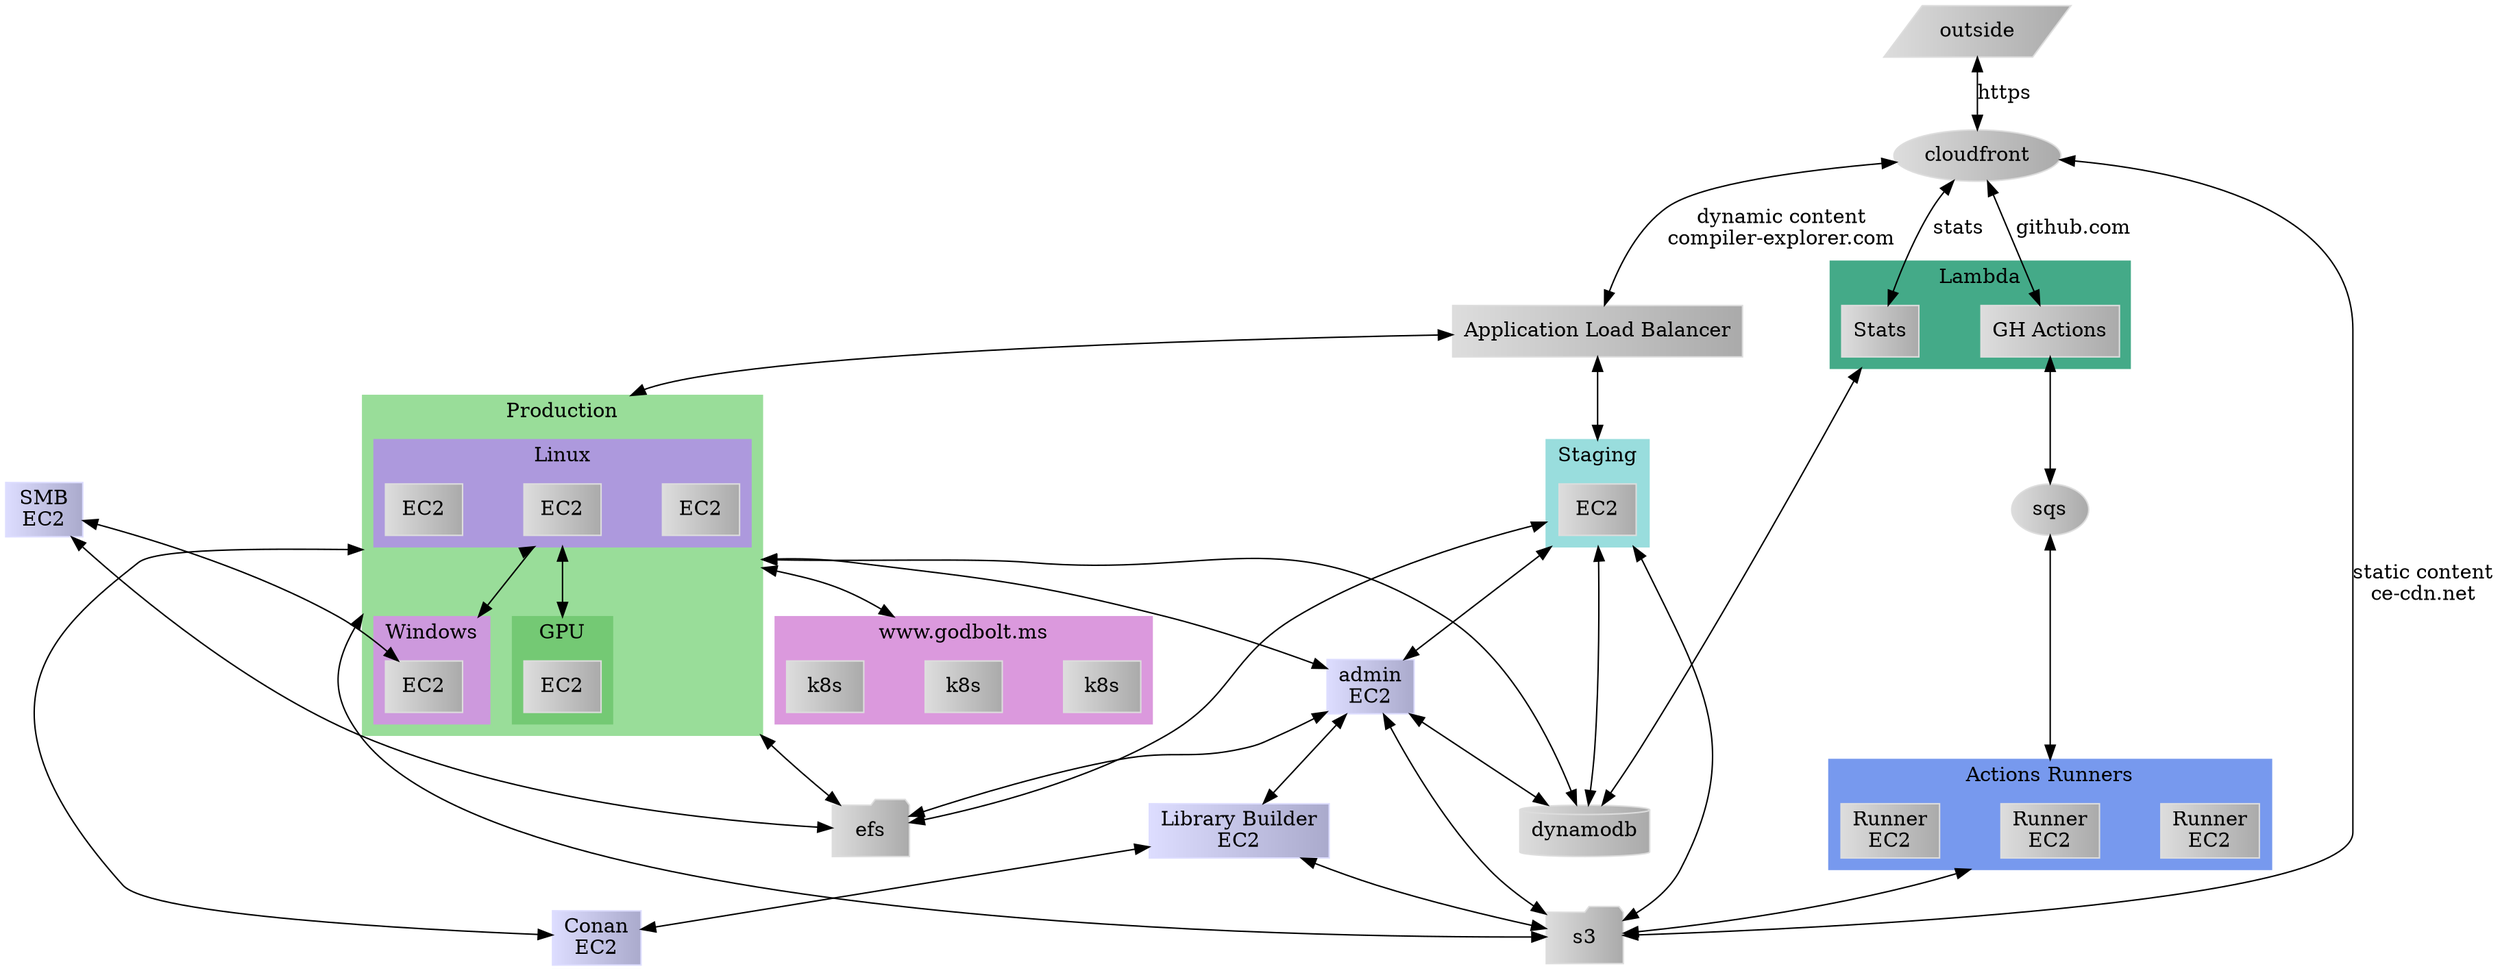 digraph compiler_explorer {
    bgcolor = white;
    compound = true;
    nodesep = 0.6;
    node [color = "#dddddd:#aaaaaa"; style = filled;];
    edge [dir = both;];
    outside [shape = parallelogram;rank = "source";];
    
    cloudfront [shape = oval;];
    sqs [shape = oval;];
    
    alb [shape = box;label = "Application Load Balancer";];
    
    subgraph cluster_ce_nodes_ms {
        label = "www.godbolt.ms";
        style = filled;
        color = "#db99dd";
        ms_node_2 [shape = box;label = "k8s";];
        ms_node_1 [shape = box;label = "k8s";];
        ms_node_3 [shape = box;label = "k8s";];
    }
    
    subgraph cluster_ce_nodes {
        label = "Production";
        style = filled;
        color = "#99dd99";
        
        subgraph cluster_ce_nodes_linux {
            label = "Linux";
            style = filled;
            color = "#ad99dd";
            ce_node_2 [shape = box;label = "EC2";];
            ce_node_1 [shape = box;label = "EC2";];
            ce_node_3 [shape = box;label = "EC2";];
        }
        subgraph cluster_ce_nodes_win {
            label = "Windows";
            style = filled;
            color = "#cd99dd";
            
            ce_node_1_win [shape = box;label = "EC2";];
        }
        subgraph cluster_ce_nodes_gpu {
            label = "GPU";
            style = filled;
            color = "#74c974";
            
            ce_node_1_gpu [shape = box;label = "EC2";];
        }
    }
    subgraph cluster_staging_nodes {
        label = "Staging";
        style = filled;
        color = "#99dddd";
        staging_node_1 [shape = box;label = "EC2";];
    }
    subgraph cluster_lambda {
        label = "Lambda";
        style = filled;
        color = "#44aa88";
        gh_actions [shape = box;label = "GH Actions";];
        lambda_stats [shape = box;label = "Stats";];
    }
    subgraph cluster_gh_actions {
        label = "Actions Runners";
        style = filled;
        color = "#7799ee";
        action_runner_2 [shape = box;label = "Runner\nEC2";];
        action_runner_1 [shape = box;label = "Runner\nEC2";];
        action_runner_3 [shape = box;label = "Runner\nEC2";];
    }
    
    admin [shape = box;rank = "sink";label = "admin\nEC2";color = "#ddddff:#aaaacc";];
    
    efs [shape = folder;];
    s3 [shape = folder;];
    dynamodb [shape = cylinder;];
    
    gh_actions -> sqs;
    sqs -> action_runner_1 [lhead = cluster_gh_actions;];
    
    outside -> cloudfront [label = "https";];
    cloudfront -> alb [label = "dynamic content\ncompiler-explorer.com";];
    cloudfront -> s3 [label = "static content\nce-cdn.net";];
    cloudfront -> lambda_stats [label = "stats";];
    cloudfront -> gh_actions [label = "github.com";];
    
    alb -> ce_node_1 [lhead = cluster_ce_nodes;];
    alb -> staging_node_1 [lhead = cluster_staging_nodes;];
    
    lambda_stats -> dynamodb [ltail = cluster_lambda;];
    action_runner_1 -> s3 [ltail = cluster_gh_actions;];
    
    build [shape = box;label = "Library Builder\nEC2";color = "#ddddff:#aaaacc";];

    admin -> build;
    build -> s3;

    conan [shape = box;label="Conan\nEC2";color = "#ddddff:#aaaacc";]
    {ce_node_1} -> conan [ltail = cluster_ce_nodes;];
    build -> conan;

    winsmb [shape = box;label="SMB\nEC2";color = "#ddddff:#aaaacc";]
    winsmb -> ce_node_1_win;
    winsmb -> efs;

    admin -> {efs s3 dynamodb};
    {ce_node_1} -> admin [ltail = cluster_ce_nodes;];
    {ce_node_1} -> efs [ltail = cluster_ce_nodes;];
    {ce_node_1} -> s3 [ltail = cluster_ce_nodes;];
    {ce_node_1} -> ms_node_1 [ltail = cluster_ce_nodes; lhead = cluster_ce_nodes_ms;];
    {ce_node_1} -> dynamodb [ltail = cluster_ce_nodes;];
    {ce_node_1} -> ce_node_1_win [ltail = cluster_ce_nodes_linux; lhead = cluster_ce_nodes_win;];
    {ce_node_1} -> ce_node_1_gpu [ltail = cluster_ce_nodes_linux; lhead = cluster_ce_nodes_gpu;];
    {staging_node_1} -> admin [ltail = cluster_staging_nodes;];
    {staging_node_1} -> efs [ltail = cluster_staging_nodes;];
    {staging_node_1} -> s3 [ltail = cluster_staging_nodes;];
    {staging_node_1} -> dynamodb [ltail = cluster_staging_nodes;];
}